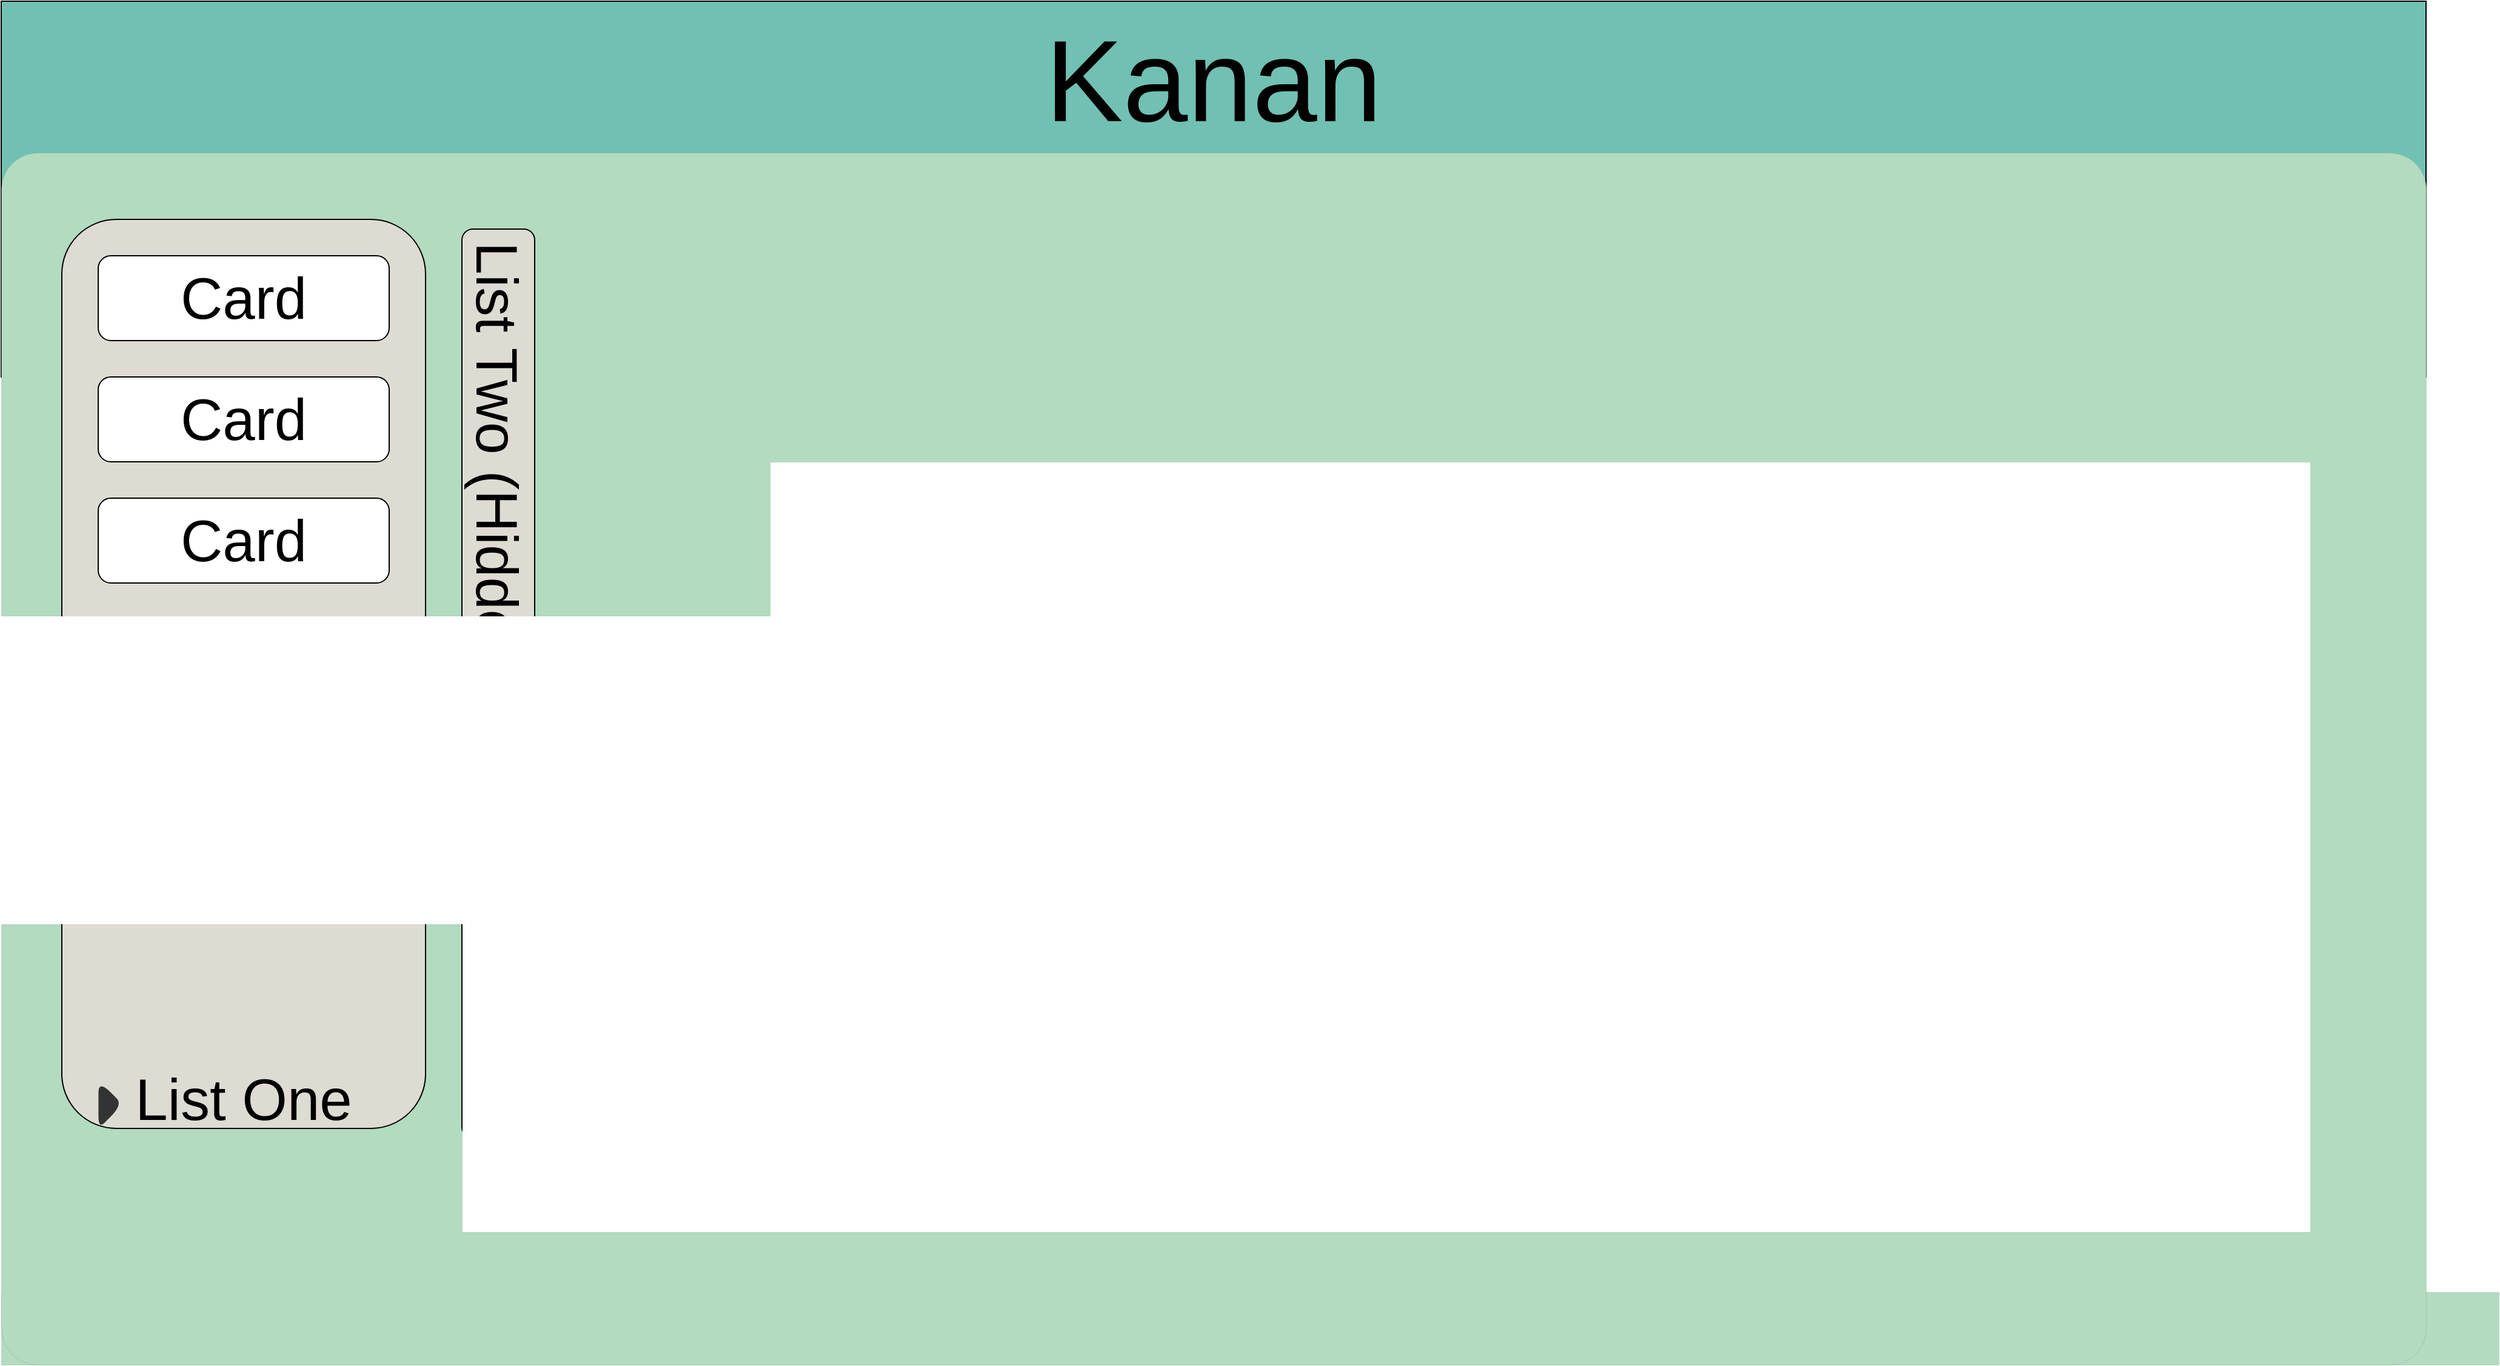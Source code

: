 <mxfile pages="2">
    <diagram id="T0cmR7obJV_ttLjniRKT" name="Main Page">
        <mxGraphModel dx="797" dy="465" grid="1" gridSize="10" guides="1" tooltips="1" connect="1" arrows="1" fold="1" page="1" pageScale="1" pageWidth="2000" pageHeight="1125" math="0" shadow="0">
            <root>
                <mxCell id="0"/>
                <mxCell id="1" parent="0"/>
                <mxCell id="pj5rmkiZsU09kABHGg2m-6" value="" style="rounded=0;whiteSpace=wrap;html=1;fontSize=96;fillColor=#B2DBBF;strokeWidth=0;" parent="1" vertex="1">
                    <mxGeometry y="1065" width="2060" height="60" as="geometry"/>
                </mxCell>
                <mxCell id="pj5rmkiZsU09kABHGg2m-5" value="" style="rounded=0;whiteSpace=wrap;html=1;fontSize=96;fillColor=#70C1B3;" parent="1" vertex="1">
                    <mxGeometry width="2000" height="310" as="geometry"/>
                </mxCell>
                <mxCell id="pj5rmkiZsU09kABHGg2m-4" value="" style="rounded=1;whiteSpace=wrap;html=1;fontSize=96;fillColor=#B2DBBF;arcSize=3;glass=0;sketch=0;strokeWidth=0;dashed=1;" parent="1" vertex="1">
                    <mxGeometry y="125" width="2000" height="1000" as="geometry"/>
                </mxCell>
                <mxCell id="pj5rmkiZsU09kABHGg2m-3" value="&lt;font style=&quot;font-size: 96px;&quot;&gt;Kanan&lt;/font&gt;" style="text;html=1;strokeColor=none;fillColor=none;align=center;verticalAlign=middle;whiteSpace=wrap;rounded=0;" parent="1" vertex="1">
                    <mxGeometry x="875" y="50" width="250" height="30" as="geometry"/>
                </mxCell>
                <mxCell id="pj5rmkiZsU09kABHGg2m-7" value="" style="rounded=1;whiteSpace=wrap;html=1;glass=0;sketch=0;fontSize=96;fillColor=#DEDBD2;" parent="1" vertex="1">
                    <mxGeometry x="50" y="180" width="300" height="750" as="geometry"/>
                </mxCell>
                <mxCell id="pj5rmkiZsU09kABHGg2m-9" value="&lt;font style=&quot;font-size: 48px;&quot;&gt;Card&lt;/font&gt;" style="rounded=1;whiteSpace=wrap;html=1;glass=0;sketch=0;fontSize=48;" parent="1" vertex="1">
                    <mxGeometry x="80" y="210" width="240" height="70" as="geometry"/>
                </mxCell>
                <mxCell id="pj5rmkiZsU09kABHGg2m-10" value="&lt;font style=&quot;font-size: 48px;&quot;&gt;Card&lt;/font&gt;" style="rounded=1;whiteSpace=wrap;html=1;glass=0;sketch=0;fontSize=48;" parent="1" vertex="1">
                    <mxGeometry x="80" y="310" width="240" height="70" as="geometry"/>
                </mxCell>
                <mxCell id="pj5rmkiZsU09kABHGg2m-11" value="&lt;font style=&quot;font-size: 48px;&quot;&gt;Card&lt;/font&gt;" style="rounded=1;whiteSpace=wrap;html=1;glass=0;sketch=0;fontSize=48;" parent="1" vertex="1">
                    <mxGeometry x="80" y="410" width="240" height="70" as="geometry"/>
                </mxCell>
                <mxCell id="pj5rmkiZsU09kABHGg2m-12" value="&lt;div&gt;List One&lt;/div&gt;&lt;div&gt;&lt;br&gt;&lt;/div&gt;" style="text;html=1;strokeColor=none;fillColor=none;align=center;verticalAlign=middle;whiteSpace=wrap;rounded=0;glass=0;dashed=1;sketch=0;fontSize=48;rotation=0;" parent="1" vertex="1">
                    <mxGeometry x="40" y="920" width="320" height="30" as="geometry"/>
                </mxCell>
                <mxCell id="pj5rmkiZsU09kABHGg2m-20" value="" style="rounded=1;whiteSpace=wrap;html=1;glass=0;sketch=0;fontSize=96;fillColor=#DEDBD2;" parent="1" vertex="1">
                    <mxGeometry x="380" y="188" width="60" height="750" as="geometry"/>
                </mxCell>
                <mxCell id="pj5rmkiZsU09kABHGg2m-21" value="&lt;div&gt;List Two (Hidden)&lt;/div&gt;&lt;div&gt;&lt;br&gt;&lt;/div&gt;" style="text;html=1;strokeColor=none;fillColor=none;align=center;verticalAlign=middle;whiteSpace=wrap;rounded=0;glass=0;dashed=1;sketch=0;fontSize=48;rotation=90;" parent="1" vertex="1">
                    <mxGeometry x="60" y="370" width="640" height="30" as="geometry"/>
                </mxCell>
                <mxCell id="pj5rmkiZsU09kABHGg2m-22" value="" style="triangle;whiteSpace=wrap;html=1;rounded=1;glass=0;dashed=1;sketch=0;fontSize=48;strokeWidth=0;fillColor=#333333;arcSize=50;" parent="1" vertex="1">
                    <mxGeometry x="80" y="890" width="20" height="40" as="geometry"/>
                </mxCell>
                <mxCell id="pj5rmkiZsU09kABHGg2m-23" value="" style="triangle;whiteSpace=wrap;html=1;rounded=1;glass=0;dashed=1;sketch=0;fontSize=48;strokeWidth=0;fillColor=#333333;rotation=90;" parent="1" vertex="1">
                    <mxGeometry x="400" y="890" width="20" height="40" as="geometry"/>
                </mxCell>
            </root>
        </mxGraphModel>
    </diagram>
    <diagram id="kxokEFtOS2WU2W7ek1q_" name="Card Details">
        <mxGraphModel dx="2300" dy="1553" grid="1" gridSize="10" guides="1" tooltips="1" connect="1" arrows="1" fold="1" page="1" pageScale="1" pageWidth="2000" pageHeight="1125" math="0" shadow="0">
            <root>
                <mxCell id="0"/>
                <mxCell id="1" parent="0"/>
                <mxCell id="AB9aSCSvKQtWVb3CWm9O-1" value="" style="rounded=0;whiteSpace=wrap;html=1;fontSize=96;fillColor=#B2DBBF;strokeWidth=0;" parent="1" vertex="1">
                    <mxGeometry y="1065" width="2060" height="60" as="geometry"/>
                </mxCell>
                <mxCell id="AB9aSCSvKQtWVb3CWm9O-2" value="" style="rounded=0;whiteSpace=wrap;html=1;fontSize=96;fillColor=#70C1B3;" parent="1" vertex="1">
                    <mxGeometry width="2000" height="310" as="geometry"/>
                </mxCell>
                <mxCell id="AB9aSCSvKQtWVb3CWm9O-3" value="" style="rounded=1;whiteSpace=wrap;html=1;fontSize=96;fillColor=#B2DBBF;arcSize=3;glass=0;sketch=0;strokeWidth=0;dashed=1;" parent="1" vertex="1">
                    <mxGeometry y="125" width="2000" height="1000" as="geometry"/>
                </mxCell>
                <mxCell id="my0kfzMjDUHdxvZHtKaY-1" value="&lt;font style=&quot;font-size: 96px;&quot;&gt;Kanan&lt;/font&gt;" style="text;html=1;strokeColor=none;fillColor=none;align=center;verticalAlign=middle;whiteSpace=wrap;rounded=0;" parent="1" vertex="1">
                    <mxGeometry x="875" y="50" width="250" height="30" as="geometry"/>
                </mxCell>
                <mxCell id="GeDOQ7HCXT4WiybCt6-N-1" value="" style="rounded=1;whiteSpace=wrap;html=1;glass=0;sketch=0;fontSize=48;" parent="1" vertex="1">
                    <mxGeometry x="30" y="160" width="1930" height="930" as="geometry"/>
                </mxCell>
                <mxCell id="GeDOQ7HCXT4WiybCt6-N-2" value="Card " style="text;html=1;strokeColor=none;fillColor=none;align=center;verticalAlign=middle;whiteSpace=wrap;rounded=0;glass=0;dashed=1;sketch=0;fontSize=96;" parent="1" vertex="1">
                    <mxGeometry x="160" y="210" width="120" height="30" as="geometry"/>
                </mxCell>
                <mxCell id="GeDOQ7HCXT4WiybCt6-N-3" value="" style="ellipse;whiteSpace=wrap;html=1;aspect=fixed;rounded=1;glass=0;dashed=1;sketch=0;fontSize=96;strokeWidth=0;fillColor=#333333;" parent="1" vertex="1">
                    <mxGeometry x="360" y="210" width="25" height="25" as="geometry"/>
                </mxCell>
                <mxCell id="GeDOQ7HCXT4WiybCt6-N-4" value="" style="ellipse;whiteSpace=wrap;html=1;aspect=fixed;rounded=1;glass=0;dashed=1;sketch=0;fontSize=96;strokeWidth=0;fillColor=#FF99CC;fontColor=#B5739D;" parent="1" vertex="1">
                    <mxGeometry x="440" y="185" width="80" height="80" as="geometry"/>
                </mxCell>
                <mxCell id="GeDOQ7HCXT4WiybCt6-N-5" value="" style="ellipse;whiteSpace=wrap;html=1;aspect=fixed;rounded=1;glass=0;dashed=1;sketch=0;fontSize=96;strokeWidth=0;fillColor=#FF99CC;fontColor=#B5739D;" parent="1" vertex="1">
                    <mxGeometry x="530" y="185" width="80" height="80" as="geometry"/>
                </mxCell>
                <mxCell id="GeDOQ7HCXT4WiybCt6-N-6" value="" style="ellipse;whiteSpace=wrap;html=1;aspect=fixed;rounded=1;glass=0;dashed=1;sketch=0;fontSize=96;strokeWidth=0;fillColor=#FF99CC;fontColor=#B5739D;" parent="1" vertex="1">
                    <mxGeometry x="620" y="182.5" width="80" height="80" as="geometry"/>
                </mxCell>
                <mxCell id="GeDOQ7HCXT4WiybCt6-N-7" value="" style="ellipse;whiteSpace=wrap;html=1;aspect=fixed;rounded=1;glass=0;dashed=1;sketch=0;fontSize=96;strokeWidth=0;fillColor=#FF99CC;fontColor=#B5739D;" parent="1" vertex="1">
                    <mxGeometry x="710" y="182.5" width="80" height="80" as="geometry"/>
                </mxCell>
                <mxCell id="GeDOQ7HCXT4WiybCt6-N-8" value="" style="ellipse;whiteSpace=wrap;html=1;aspect=fixed;rounded=1;glass=0;dashed=1;sketch=0;fontSize=96;strokeWidth=0;fillColor=#FF99CC;fontColor=#B5739D;" parent="1" vertex="1">
                    <mxGeometry x="795" y="182.5" width="80" height="80" as="geometry"/>
                </mxCell>
                <mxCell id="GeDOQ7HCXT4WiybCt6-N-9" value="&lt;font style=&quot;font-size: 48px;&quot;&gt;members&lt;/font&gt;" style="text;html=1;strokeColor=none;fillColor=none;align=center;verticalAlign=middle;whiteSpace=wrap;rounded=0;glass=0;dashed=1;sketch=0;fontSize=96;fontColor=#000000;" parent="1" vertex="1">
                    <mxGeometry x="960" y="190" width="60" height="30" as="geometry"/>
                </mxCell>
                <mxCell id="GeDOQ7HCXT4WiybCt6-N-10" value="&lt;div&gt;&lt;b&gt;Description&lt;/b&gt;&lt;/div&gt;&lt;div&gt;Hello this is a sample card....&lt;/div&gt;&lt;div&gt;...&lt;/div&gt;&lt;div&gt;&lt;br&gt;&lt;/div&gt;" style="text;html=1;strokeColor=default;fillColor=none;spacing=5;spacingTop=-20;whiteSpace=wrap;overflow=hidden;rounded=0;glass=0;sketch=0;fontSize=48;fontColor=#000000;strokeWidth=1;" parent="1" vertex="1">
                    <mxGeometry x="120" y="350" width="1335" height="270" as="geometry"/>
                </mxCell>
                <mxCell id="GeDOQ7HCXT4WiybCt6-N-11" value="Add Members" style="rounded=0;whiteSpace=wrap;html=1;glass=0;sketch=0;fontSize=48;fontColor=#000000;strokeColor=default;strokeWidth=1;fillColor=#FF1654;" parent="1" vertex="1">
                    <mxGeometry x="1480" y="195" width="400" height="60" as="geometry"/>
                </mxCell>
                <mxCell id="GeDOQ7HCXT4WiybCt6-N-12" value="Set Title" style="rounded=0;whiteSpace=wrap;html=1;glass=0;sketch=0;fontSize=48;fontColor=#000000;strokeColor=default;strokeWidth=1;fillColor=#FF1654;" parent="1" vertex="1">
                    <mxGeometry x="1480" y="265" width="400" height="60" as="geometry"/>
                </mxCell>
                <mxCell id="GeDOQ7HCXT4WiybCt6-N-13" value="&lt;b&gt;Comments&lt;/b&gt;" style="text;html=1;strokeColor=none;fillColor=none;align=center;verticalAlign=middle;whiteSpace=wrap;rounded=0;glass=0;sketch=0;fontSize=48;fontColor=#000000;" parent="1" vertex="1">
                    <mxGeometry x="210" y="655" width="60" height="30" as="geometry"/>
                </mxCell>
                <mxCell id="GeDOQ7HCXT4WiybCt6-N-15" value="+" style="whiteSpace=wrap;html=1;aspect=fixed;rounded=1;glass=0;sketch=0;fontSize=48;fontColor=#000000;strokeColor=default;strokeWidth=1;fillColor=#F3FFBD;" parent="1" vertex="1">
                    <mxGeometry x="375" y="630" width="80" height="80" as="geometry"/>
                </mxCell>
                <mxCell id="GeDOQ7HCXT4WiybCt6-N-16" value="Created 6/18/22 11:34 PM | Due 8/10/23 12:00 PM" style="text;html=1;strokeColor=none;fillColor=none;align=left;verticalAlign=middle;whiteSpace=wrap;rounded=0;glass=0;sketch=0;fontSize=48;fontColor=#000000;" parent="1" vertex="1">
                    <mxGeometry x="120" y="295" width="1250" height="30" as="geometry"/>
                </mxCell>
                <mxCell id="GeDOQ7HCXT4WiybCt6-N-17" value="Set Description" style="rounded=0;whiteSpace=wrap;html=1;glass=0;sketch=0;fontSize=48;fontColor=#000000;strokeColor=default;strokeWidth=1;fillColor=#FF1654;" parent="1" vertex="1">
                    <mxGeometry x="1480" y="340" width="400" height="60" as="geometry"/>
                </mxCell>
                <mxCell id="GeDOQ7HCXT4WiybCt6-N-18" value="Set Due Date" style="rounded=0;whiteSpace=wrap;html=1;glass=0;sketch=0;fontSize=48;fontColor=#000000;strokeColor=default;strokeWidth=1;fillColor=#FF1654;" parent="1" vertex="1">
                    <mxGeometry x="1480" y="420" width="400" height="60" as="geometry"/>
                </mxCell>
                <mxCell id="GeDOQ7HCXT4WiybCt6-N-19" value="Change List" style="rounded=0;whiteSpace=wrap;html=1;glass=0;sketch=0;fontSize=48;fontColor=#000000;strokeColor=default;strokeWidth=1;fillColor=#FF1654;" parent="1" vertex="1">
                    <mxGeometry x="1480" y="500" width="400" height="60" as="geometry"/>
                </mxCell>
                <mxCell id="GeDOQ7HCXT4WiybCt6-N-20" value="Archive" style="rounded=0;whiteSpace=wrap;html=1;glass=0;sketch=0;fontSize=48;fontColor=#000000;strokeColor=default;strokeWidth=1;fillColor=#FF1654;" parent="1" vertex="1">
                    <mxGeometry x="1480" y="580" width="400" height="60" as="geometry"/>
                </mxCell>
                <mxCell id="9YYj8hF5TvhzcNlzlUKd-1" value="Archive" style="rounded=0;whiteSpace=wrap;html=1;glass=0;sketch=0;fontSize=48;fontColor=#000000;strokeColor=default;strokeWidth=1;fillColor=#FF1654;" parent="1" vertex="1">
                    <mxGeometry x="1480" y="660" width="400" height="60" as="geometry"/>
                </mxCell>
            </root>
        </mxGraphModel>
    </diagram>
    <diagram id="9S9jUC6h1WsxSkmsyetP" name="Account Page">
        <mxGraphModel dx="797" dy="465" grid="1" gridSize="10" guides="1" tooltips="1" connect="1" arrows="1" fold="1" page="1" pageScale="1" pageWidth="2000" pageHeight="1125" math="0" shadow="0">
            <root>
                <mxCell id="aasjDfv9-UD4gjMk7l6w-0"/>
                <mxCell id="aasjDfv9-UD4gjMk7l6w-1" parent="aasjDfv9-UD4gjMk7l6w-0"/>
                <mxCell id="FYNQ238tirkCapOj5Uz9-0" value="" style="rounded=0;whiteSpace=wrap;html=1;fontSize=96;fillColor=#70C1B3;" parent="aasjDfv9-UD4gjMk7l6w-1" vertex="1">
                    <mxGeometry width="2000" height="310" as="geometry"/>
                </mxCell>
                <mxCell id="W3Er3lnAD-bWehM4-gxz-0" value="&lt;font style=&quot;font-size: 96px;&quot;&gt;Kanan&lt;/font&gt;" style="text;html=1;strokeColor=none;fillColor=none;align=center;verticalAlign=middle;whiteSpace=wrap;rounded=0;" parent="aasjDfv9-UD4gjMk7l6w-1" vertex="1">
                    <mxGeometry x="875" y="50" width="250" height="30" as="geometry"/>
                </mxCell>
                <mxCell id="e91OBRWlJiS5qDtaAfUV-0" value="" style="rounded=1;whiteSpace=wrap;html=1;fontSize=96;fillColor=#B2DBBF;arcSize=3;glass=0;sketch=0;strokeWidth=0;dashed=1;" parent="aasjDfv9-UD4gjMk7l6w-1" vertex="1">
                    <mxGeometry y="125" width="2000" height="1000" as="geometry"/>
                </mxCell>
                <mxCell id="Rtc-z8G34R1X6-LxvV3O-0" value="" style="rounded=0;whiteSpace=wrap;html=1;fontSize=96;fillColor=#B2DBBF;strokeWidth=0;" parent="aasjDfv9-UD4gjMk7l6w-1" vertex="1">
                    <mxGeometry y="1065" width="2060" height="60" as="geometry"/>
                </mxCell>
                <mxCell id="3vxDYIv7sLisLIIkcASC-0" value="&lt;font style=&quot;font-size: 36px&quot;&gt;PROFILE PICTURE&lt;/font&gt;" style="ellipse;whiteSpace=wrap;html=1;aspect=fixed;" parent="aasjDfv9-UD4gjMk7l6w-1" vertex="1">
                    <mxGeometry x="370" y="190" width="190" height="190" as="geometry"/>
                </mxCell>
                <mxCell id="3vxDYIv7sLisLIIkcASC-2" value="&lt;h1 style=&quot;font-size: 28px&quot;&gt;&lt;font style=&quot;font-size: 28px&quot;&gt;TEAM MANAGER&lt;/font&gt;&lt;/h1&gt;&lt;h1&gt;&lt;font style=&quot;font-size: 72px&quot;&gt;John Doe&lt;/font&gt;&lt;/h1&gt;&lt;div style=&quot;font-size: 28px&quot;&gt;&lt;font style=&quot;font-size: 28px&quot;&gt;john.doe@gmail.com&lt;/font&gt;&lt;/div&gt;&lt;p&gt;&lt;font style=&quot;font-size: 36px&quot;&gt;Lorem ipsum dolor sit amet, consectetur adipisicing elit, sed do eiusmod tempor incididunt ut labore et dolore magna aliqua.&lt;/font&gt;&lt;/p&gt;" style="text;html=1;strokeColor=none;fillColor=none;spacing=5;spacingTop=-20;whiteSpace=wrap;overflow=hidden;rounded=0;fontSize=36;align=center;" parent="aasjDfv9-UD4gjMk7l6w-1" vertex="1">
                    <mxGeometry x="150" y="392.5" width="630" height="507.5" as="geometry"/>
                </mxCell>
                <mxCell id="3vxDYIv7sLisLIIkcASC-3" value="" style="whiteSpace=wrap;html=1;aspect=fixed;fontSize=28;fillColor=#FFFFFF;" parent="aasjDfv9-UD4gjMk7l6w-1" vertex="1">
                    <mxGeometry x="995" y="190" width="835" height="835" as="geometry"/>
                </mxCell>
                <mxCell id="3vxDYIv7sLisLIIkcASC-4" value="Boards" style="text;html=1;strokeColor=none;fillColor=none;align=center;verticalAlign=middle;whiteSpace=wrap;rounded=0;fontSize=72;fontColor=#000000;" parent="aasjDfv9-UD4gjMk7l6w-1" vertex="1">
                    <mxGeometry x="1090" y="220" width="60" height="30" as="geometry"/>
                </mxCell>
                <mxCell id="3vxDYIv7sLisLIIkcASC-5" value="My Board&amp;nbsp; &amp;nbsp; &amp;nbsp; &amp;nbsp; &amp;nbsp; &amp;nbsp; &amp;nbsp; &amp;nbsp;🔔" style="rounded=1;whiteSpace=wrap;html=1;fontSize=72;fillColor=#FF3333;fontColor=#000000;" parent="aasjDfv9-UD4gjMk7l6w-1" vertex="1">
                    <mxGeometry x="1010" y="280" width="790" height="100" as="geometry"/>
                </mxCell>
                <mxCell id="x88cJU7XONWKGqozgzyS-0" value="My Board&amp;nbsp; &amp;nbsp; &amp;nbsp; &amp;nbsp; &amp;nbsp; &amp;nbsp; &amp;nbsp; &amp;nbsp;🔔" style="rounded=1;whiteSpace=wrap;html=1;fontSize=72;fillColor=#FF3333;fontColor=#000000;" parent="aasjDfv9-UD4gjMk7l6w-1" vertex="1">
                    <mxGeometry x="1010" y="400" width="790" height="100" as="geometry"/>
                </mxCell>
                <mxCell id="x88cJU7XONWKGqozgzyS-1" value="&lt;font style=&quot;font-size: 36px&quot;&gt;Create a new Board...&lt;/font&gt;" style="rounded=1;whiteSpace=wrap;html=1;fontSize=72;fillColor=#FFFF99;fontColor=#000000;" parent="aasjDfv9-UD4gjMk7l6w-1" vertex="1">
                    <mxGeometry x="1010" y="512" width="790" height="48" as="geometry"/>
                </mxCell>
            </root>
        </mxGraphModel>
    </diagram>
</mxfile>